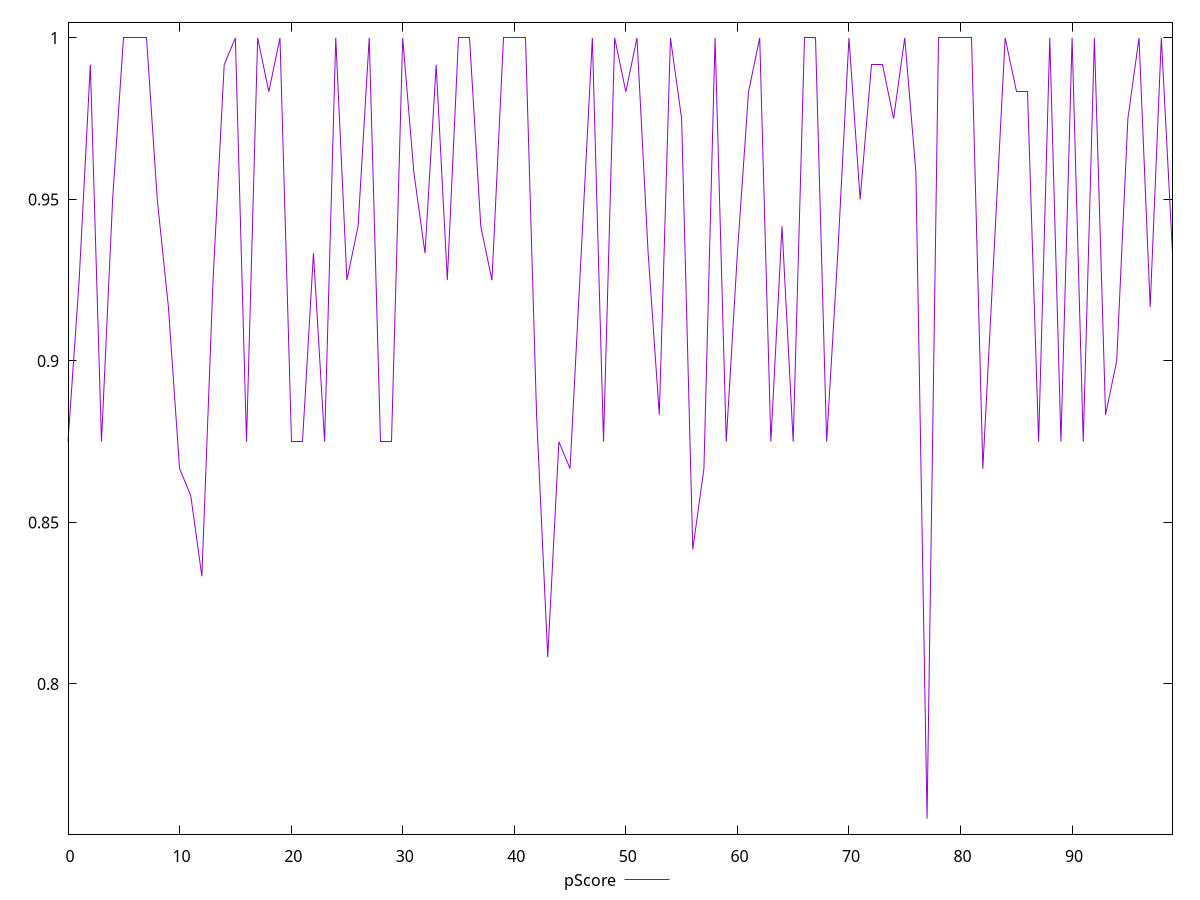 reset

$pScore <<EOF
0 0.875
1 0.925
2 0.9916666666666667
3 0.875
4 0.95
5 1
6 1
7 1
8 0.95
9 0.9166666666666666
10 0.8666666666666667
11 0.8583333333333334
12 0.8333333333333333
13 0.925
14 0.9916666666666667
15 1
16 0.875
17 1
18 0.9833333333333333
19 1
20 0.875
21 0.875
22 0.9333333333333333
23 0.875
24 1
25 0.925
26 0.9416666666666667
27 1
28 0.875
29 0.875
30 1
31 0.9583333333333334
32 0.9333333333333333
33 0.9916666666666667
34 0.925
35 1
36 1
37 0.9416666666666667
38 0.925
39 1
40 1
41 1
42 0.8833333333333333
43 0.8083333333333333
44 0.875
45 0.8666666666666667
46 0.9333333333333333
47 1
48 0.875
49 1
50 0.9833333333333333
51 1
52 0.9333333333333333
53 0.8833333333333333
54 1
55 0.975
56 0.8416666666666667
57 0.8666666666666667
58 1
59 0.875
60 0.9333333333333333
61 0.9833333333333333
62 1
63 0.875
64 0.9416666666666667
65 0.875
66 1
67 1
68 0.875
69 0.9333333333333333
70 1
71 0.95
72 0.9916666666666667
73 0.9916666666666667
74 0.975
75 1
76 0.9583333333333334
77 0.7583333333333333
78 1
79 1
80 1
81 1
82 0.8666666666666667
83 0.9333333333333333
84 1
85 0.9833333333333333
86 0.9833333333333333
87 0.875
88 1
89 0.875
90 1
91 0.875
92 1
93 0.8833333333333333
94 0.9
95 0.975
96 1
97 0.9166666666666666
98 1
99 0.9333333333333333
EOF

set key outside below
set xrange [0:99]
set yrange [0.7535:1.0048333333333332]
set trange [0.7535:1.0048333333333332]
set terminal svg size 640, 500 enhanced background rgb 'white'
set output "report_00018_2021-02-10T15-25-16.877Z/unused-css-rules/samples/pages/pScore/values.svg"

plot $pScore title "pScore" with line

reset
